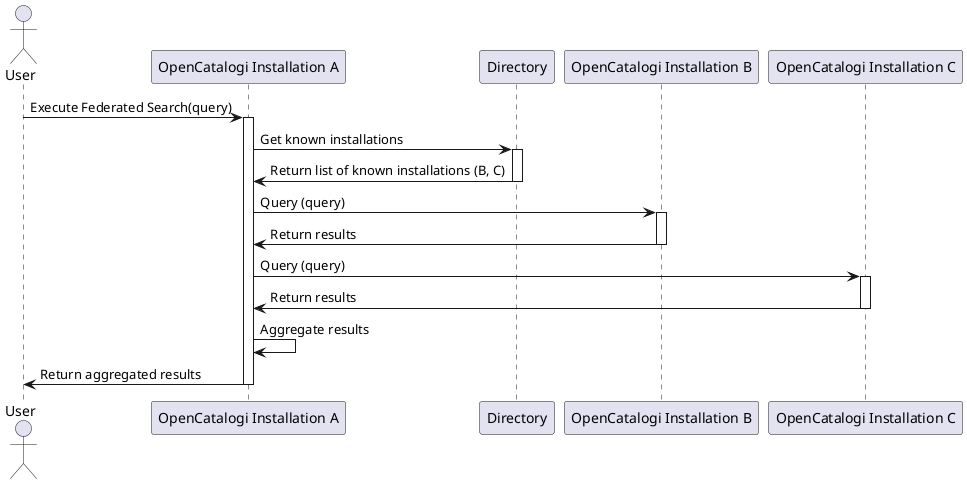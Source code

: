 @startuml
actor User
participant "OpenCatalogi Installation A" as A
participant "Directory" as Dir
participant "OpenCatalogi Installation B" as B
participant "OpenCatalogi Installation C" as C

User -> A: Execute Federated Search(query)
activate A

A -> Dir: Get known installations
activate Dir
Dir -> A: Return list of known installations (B, C)
deactivate Dir

A -> B: Query (query)
activate B
B -> A: Return results
deactivate B

A -> C: Query (query)
activate C
C -> A: Return results
deactivate C

A -> A: Aggregate results
A -> User: Return aggregated results
deactivate A
@enduml